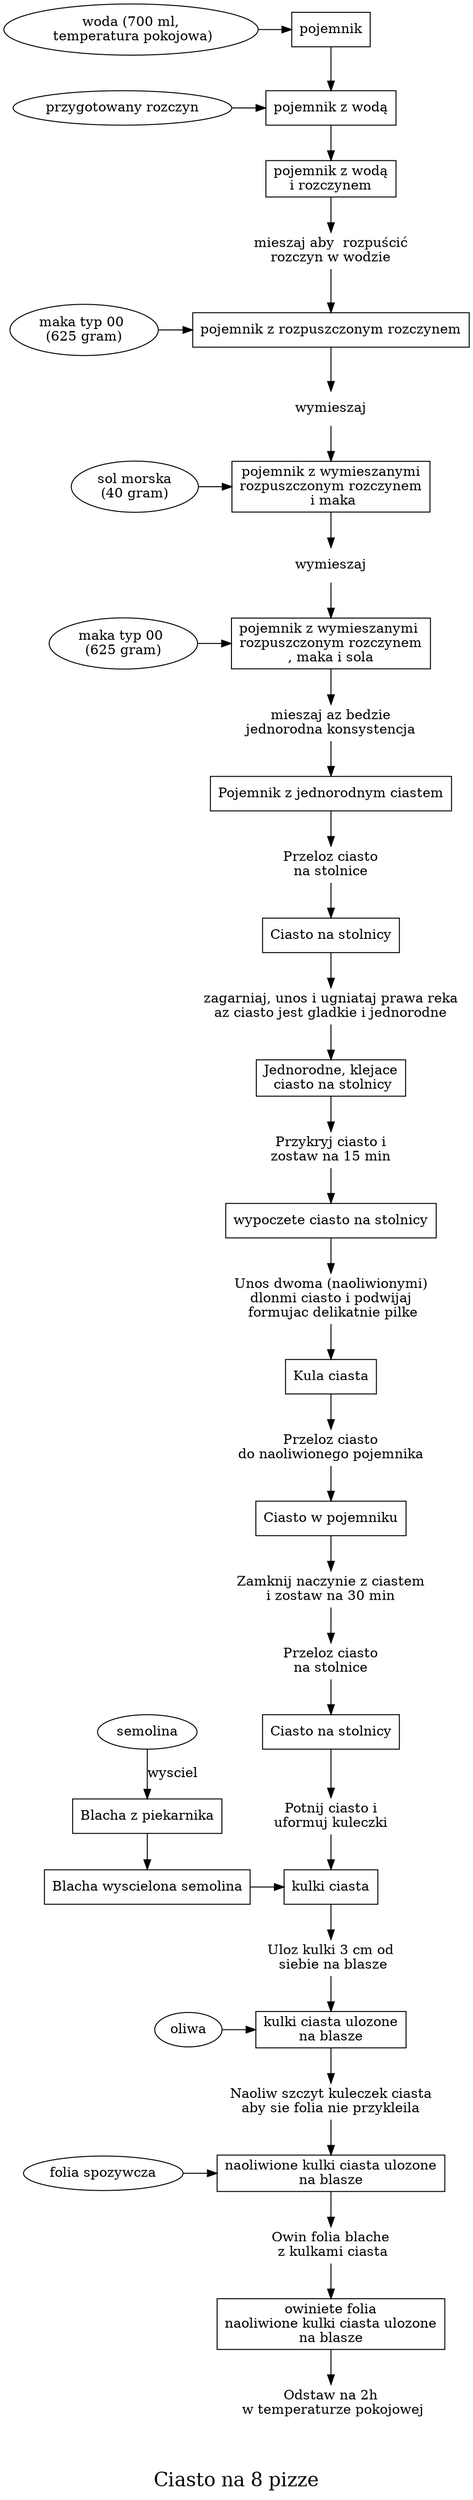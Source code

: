 
digraph G {
  fontsize=20
  label="\n\nCiasto na 8 pizze"
  URL="https://www.youtube.com/watch?v=G-jPoROGHGE&t=883s"
  {rank=same woda,pojemnik}
  {rank=same rozczyn,pojemnik2}
  {rank=same maka1,pojemnik4}
  {rank=same sol,pojemnik5}
  {rank=same blacha2,pojemnik14}
  {rank=same maka2,pojemnik6}
  {rank=same oliwa,pojemnik15}
  {rank=same folia,pojemnik16}
  maka1[label="maka typ 00 \n(625 gram)"]
  maka2[label="maka typ 00 \n(625 gram)"]
  folia[label="folia spozywcza"]
  woda[label="woda (700 ml,\n temperatura pokojowa)"]
  sol[label="sol morska\n(40 gram)"]
  oliwa[label="oliwa"]
  rozczyn[label="przygotowany rozczyn"]
  mieszaj[label="wymieszaj",shape=none]
  zagniataj[label="zagarniaj, unos i ugniataj prawa reka\naz ciasto jest gladkie i jednorodne",shape=none]
  zagniataj2[label="Unos dwoma (naoliwionymi)\ndlonmi ciasto i podwijaj\n formujac delikatnie pilke",shape=none]
  rozposc[label="mieszaj aby  rozpuścić\nrozczyn w wodzie",shape=none]
  zamknij[label="Zamknij naczynie z ciastem\ni zostaw na 30 min",shape=none]
  mieszaj2[label="wymieszaj",shape=none]
  mieszaj3[label="mieszaj az bedzie\njednorodna konsystencja",shape=none]
  przeloz[label="Przeloz ciasto\nna stolnice",shape=none]
  przeloz2[label="Przeloz ciasto\ndo naoliwionego pojemnika",shape=none]
  przeloz3[label="Przeloz ciasto\nna stolnice",shape=none]
  odstaw[label="Przykryj ciasto i\nzostaw na 15 min",shape=none]
  formuj[label="Potnij ciasto i\nuformuj kuleczki",shape=none]
  uloz[label="Uloz kulki 3 cm od\n siebie na blasze",shape=none]
  naoliw[label="Naoliw szczyt kuleczek ciasta\naby sie folia nie przykleila",shape=none]
  odstaw3[label="Odstaw na 2h\n w temperaturze pokojowej",shape=none]
  owin[label="Owin folia blache\n z kulkami ciasta",shape=none]
  pojemnik[shape=rectangle,label="pojemnik"]
  woda->pojemnik
  pojemnik2[shape=rectangle,label="pojemnik z wodą"]
  pojemnik3[shape=rectangle,label="pojemnik z wodą\ni rozczynem"]
  pojemnik4[shape=rectangle,label="pojemnik z rozpuszczonym rozczynem"]
  pojemnik5[shape=rectangle,label="pojemnik z wymieszanymi\nrozpuszczonym rozczynem\n i maka"]
  pojemnik6[shape=rectangle,label="pojemnik z wymieszanymi \nrozpuszczonym rozczynem\n, maka i sola"]
  pojemnik7[shape=rectangle,label="Pojemnik z jednorodnym ciastem"]
  pojemnik8[shape=rectangle,label="Ciasto na stolnicy"]
  pojemnik9[shape=rectangle,label="Jednorodne, klejace\n ciasto na stolnicy"]
  pojemnik10[shape=rectangle,label="wypoczete ciasto na stolnicy"]
  pojemnik11[shape=rectangle,label="Kula ciasta"]
  pojemnik12[shape=rectangle,label="Ciasto w pojemniku"]
  pojemnik13[shape=rectangle,label="Ciasto na stolnicy"]
  pojemnik14[shape=rectangle,label="kulki ciasta"]
  pojemnik15[shape=rectangle,label="kulki ciasta ulozone\nna blasze"]
  pojemnik16[shape=rectangle,label="naoliwione kulki ciasta ulozone\nna blasze"]
  pojemnik17[shape=rectangle,label="owiniete folia\nnaoliwione kulki ciasta ulozone\nna blasze"]
  blacha[label="Blacha z piekarnika",shape=rectangle]
  blacha2[label="Blacha wyscielona semolina",shape=rectangle]
  rozczyn->pojemnik2
  maka2->pojemnik6
  maka1->pojemnik4
  sol->pojemnik5
  pojemnik->pojemnik2->pojemnik3->rozposc->pojemnik4->mieszaj->pojemnik5->mieszaj2->pojemnik6->mieszaj3->pojemnik7->przeloz->pojemnik8->zagniataj->pojemnik9->odstaw->pojemnik10->zagniataj2->pojemnik11->przeloz2->pojemnik12->zamknij->przeloz3->pojemnik13->formuj->pojemnik14
semolina->blacha[label="wysciel"]
blacha->blacha2
blacha2->pojemnik14
pojemnik14->uloz->pojemnik15
oliwa->pojemnik15->naoliw->pojemnik16
folia->pojemnik16->owin->pojemnik17->odstaw3
}
